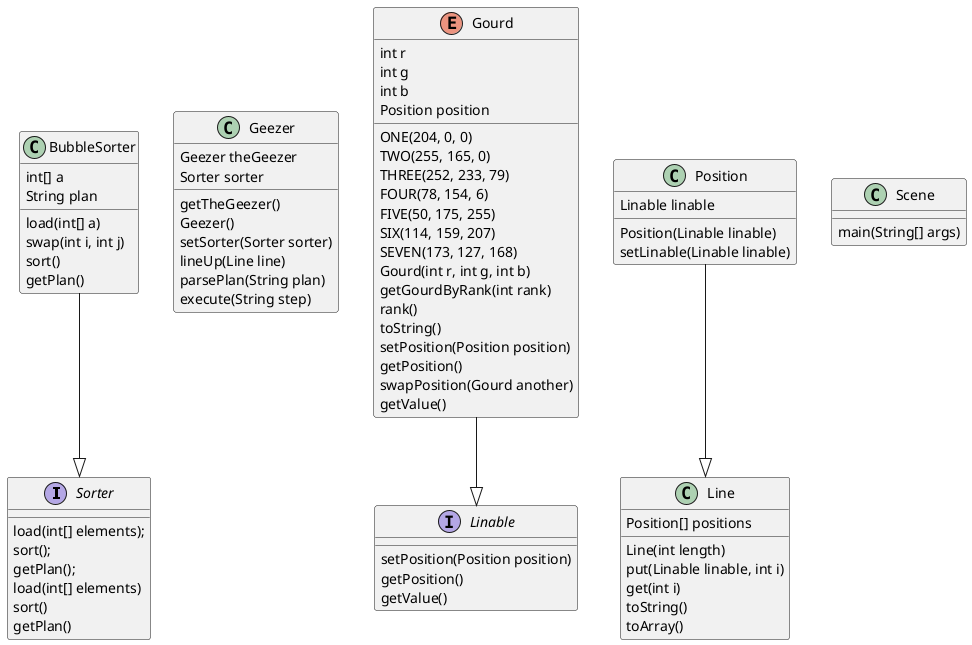 @startuml

interface Sorter {

    load(int[] elements);
    sort();
    getPlan();

}

class BubbleSorter {

    int[] a
    String plan

    load(int[] a)
    swap(int i, int j)
    sort()
    getPlan()

}

class Geezer {

    Geezer theGeezer
    Sorter sorter

    getTheGeezer()
    Geezer()
    setSorter(Sorter sorter)
    lineUp(Line line)
    parsePlan(String plan)
    execute(String step)

}

enum Gourd {

    ONE(204, 0, 0)
    TWO(255, 165, 0)
    THREE(252, 233, 79)
    FOUR(78, 154, 6)
    FIVE(50, 175, 255)
    SIX(114, 159, 207)
    SEVEN(173, 127, 168)

    int r
    int g
    int b
    Position position

    Gourd(int r, int g, int b)
    getGourdByRank(int rank)
    rank()
    toString()
    setPosition(Position position)
    getPosition()
    swapPosition(Gourd another)
    getValue()

}

interface Linable {

    setPosition(Position position)
    getPosition()
    getValue()

}

class Line {

    Position[] positions
    Line(int length)
    put(Linable linable, int i)
    get(int i)
    toString()
    toArray()

}

class Position {

    Linable linable

    Position(Linable linable)
    setLinable(Linable linable)

}

class Scene {

    main(String[] args)

}

interface Sorter {

    load(int[] elements)
    sort()
    getPlan()
    
}

BubbleSorter --|> Sorter

Gourd --|> Linable

Position --|> Line

@enduml